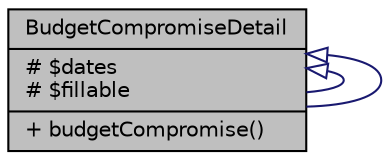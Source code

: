 digraph "BudgetCompromiseDetail"
{
 // LATEX_PDF_SIZE
  bgcolor="transparent";
  edge [fontname="Helvetica",fontsize="10",labelfontname="Helvetica",labelfontsize="10"];
  node [fontname="Helvetica",fontsize="10",shape=record];
  Node1 [label="{BudgetCompromiseDetail\n|# $dates\l# $fillable\l|+ budgetCompromise()\l}",height=0.2,width=0.4,color="black", fillcolor="grey75", style="filled", fontcolor="black",tooltip="Datos de los detalles de los compromisos presupuestarios."];
  Node1 -> Node1 [dir="back",color="midnightblue",fontsize="10",style="solid",arrowtail="onormal",fontname="Helvetica"];
  Node1 -> Node1 [dir="back",color="midnightblue",fontsize="10",style="solid",arrowtail="onormal",fontname="Helvetica"];
}
